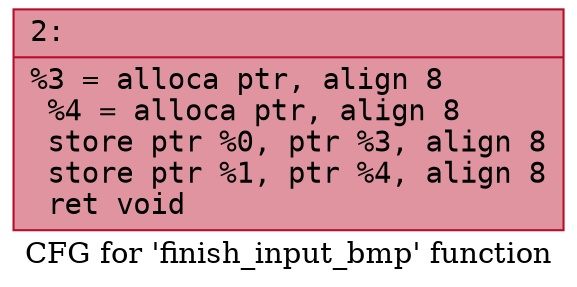 digraph "CFG for 'finish_input_bmp' function" {
	label="CFG for 'finish_input_bmp' function";

	Node0x600000b07160 [shape=record,color="#b70d28ff", style=filled, fillcolor="#b70d2870" fontname="Courier",label="{2:\l|  %3 = alloca ptr, align 8\l  %4 = alloca ptr, align 8\l  store ptr %0, ptr %3, align 8\l  store ptr %1, ptr %4, align 8\l  ret void\l}"];
}
